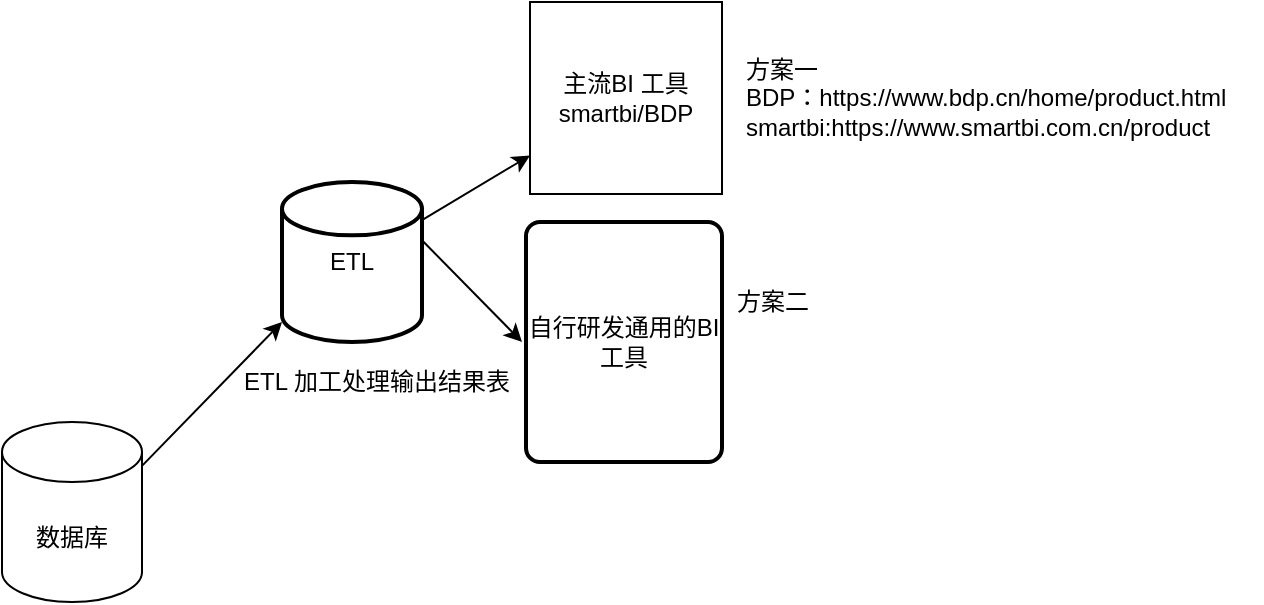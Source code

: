 <mxfile version="15.0.4" type="github">
  <diagram id="jC0eA6sUKzP2ByOyJPaz" name="Page-1">
    <mxGraphModel dx="782" dy="412" grid="1" gridSize="10" guides="1" tooltips="1" connect="1" arrows="1" fold="1" page="1" pageScale="1" pageWidth="827" pageHeight="1169" math="0" shadow="0">
      <root>
        <mxCell id="0" />
        <mxCell id="1" parent="0" />
        <mxCell id="9YF61LHy54mFehH1OXNf-1" value="ETL" style="strokeWidth=2;html=1;shape=mxgraph.flowchart.database;whiteSpace=wrap;" vertex="1" parent="1">
          <mxGeometry x="200" y="330" width="70" height="80" as="geometry" />
        </mxCell>
        <mxCell id="9YF61LHy54mFehH1OXNf-2" value="" style="endArrow=classic;html=1;" edge="1" parent="1" source="9YF61LHy54mFehH1OXNf-1" target="9YF61LHy54mFehH1OXNf-3">
          <mxGeometry width="50" height="50" relative="1" as="geometry">
            <mxPoint x="190" y="440" as="sourcePoint" />
            <mxPoint x="400" y="430" as="targetPoint" />
          </mxGeometry>
        </mxCell>
        <mxCell id="9YF61LHy54mFehH1OXNf-3" value="主流BI 工具&lt;br&gt;smartbi/BDP" style="whiteSpace=wrap;html=1;aspect=fixed;" vertex="1" parent="1">
          <mxGeometry x="324" y="240" width="96" height="96" as="geometry" />
        </mxCell>
        <mxCell id="9YF61LHy54mFehH1OXNf-4" value="自行研发通用的BI工具" style="rounded=1;whiteSpace=wrap;html=1;absoluteArcSize=1;arcSize=14;strokeWidth=2;" vertex="1" parent="1">
          <mxGeometry x="322" y="350" width="98" height="120" as="geometry" />
        </mxCell>
        <mxCell id="9YF61LHy54mFehH1OXNf-8" value="" style="endArrow=classic;html=1;exitX=0.993;exitY=0.358;exitDx=0;exitDy=0;exitPerimeter=0;" edge="1" parent="1" source="9YF61LHy54mFehH1OXNf-1">
          <mxGeometry width="50" height="50" relative="1" as="geometry">
            <mxPoint x="190" y="440" as="sourcePoint" />
            <mxPoint x="320" y="410" as="targetPoint" />
          </mxGeometry>
        </mxCell>
        <mxCell id="9YF61LHy54mFehH1OXNf-11" style="edgeStyle=orthogonalEdgeStyle;rounded=0;orthogonalLoop=1;jettySize=auto;html=1;exitX=0.5;exitY=1;exitDx=0;exitDy=0;exitPerimeter=0;" edge="1" parent="1" source="9YF61LHy54mFehH1OXNf-1" target="9YF61LHy54mFehH1OXNf-1">
          <mxGeometry relative="1" as="geometry" />
        </mxCell>
        <mxCell id="9YF61LHy54mFehH1OXNf-12" value="方案一&lt;br&gt;BDP：https://www.bdp.cn/home/product.html&lt;br&gt;smartbi:https://www.smartbi.com.cn/product" style="text;html=1;align=left;verticalAlign=middle;resizable=0;points=[];autosize=1;strokeColor=none;" vertex="1" parent="1">
          <mxGeometry x="430" y="263" width="260" height="50" as="geometry" />
        </mxCell>
        <mxCell id="9YF61LHy54mFehH1OXNf-13" value="方案二" style="text;html=1;align=center;verticalAlign=middle;resizable=0;points=[];autosize=1;strokeColor=none;" vertex="1" parent="1">
          <mxGeometry x="420" y="380" width="50" height="20" as="geometry" />
        </mxCell>
        <mxCell id="9YF61LHy54mFehH1OXNf-14" value="数据库" style="shape=cylinder3;whiteSpace=wrap;html=1;boundedLbl=1;backgroundOutline=1;size=15;" vertex="1" parent="1">
          <mxGeometry x="60" y="450" width="70" height="90" as="geometry" />
        </mxCell>
        <mxCell id="9YF61LHy54mFehH1OXNf-15" value="" style="endArrow=classic;html=1;exitX=1;exitY=0.244;exitDx=0;exitDy=0;exitPerimeter=0;" edge="1" parent="1" source="9YF61LHy54mFehH1OXNf-14">
          <mxGeometry width="50" height="50" relative="1" as="geometry">
            <mxPoint x="150" y="450" as="sourcePoint" />
            <mxPoint x="200" y="400" as="targetPoint" />
          </mxGeometry>
        </mxCell>
        <mxCell id="9YF61LHy54mFehH1OXNf-16" value="ETL 加工处理输出结果表" style="text;html=1;align=center;verticalAlign=middle;resizable=0;points=[];autosize=1;strokeColor=none;" vertex="1" parent="1">
          <mxGeometry x="172" y="420" width="150" height="20" as="geometry" />
        </mxCell>
      </root>
    </mxGraphModel>
  </diagram>
</mxfile>
